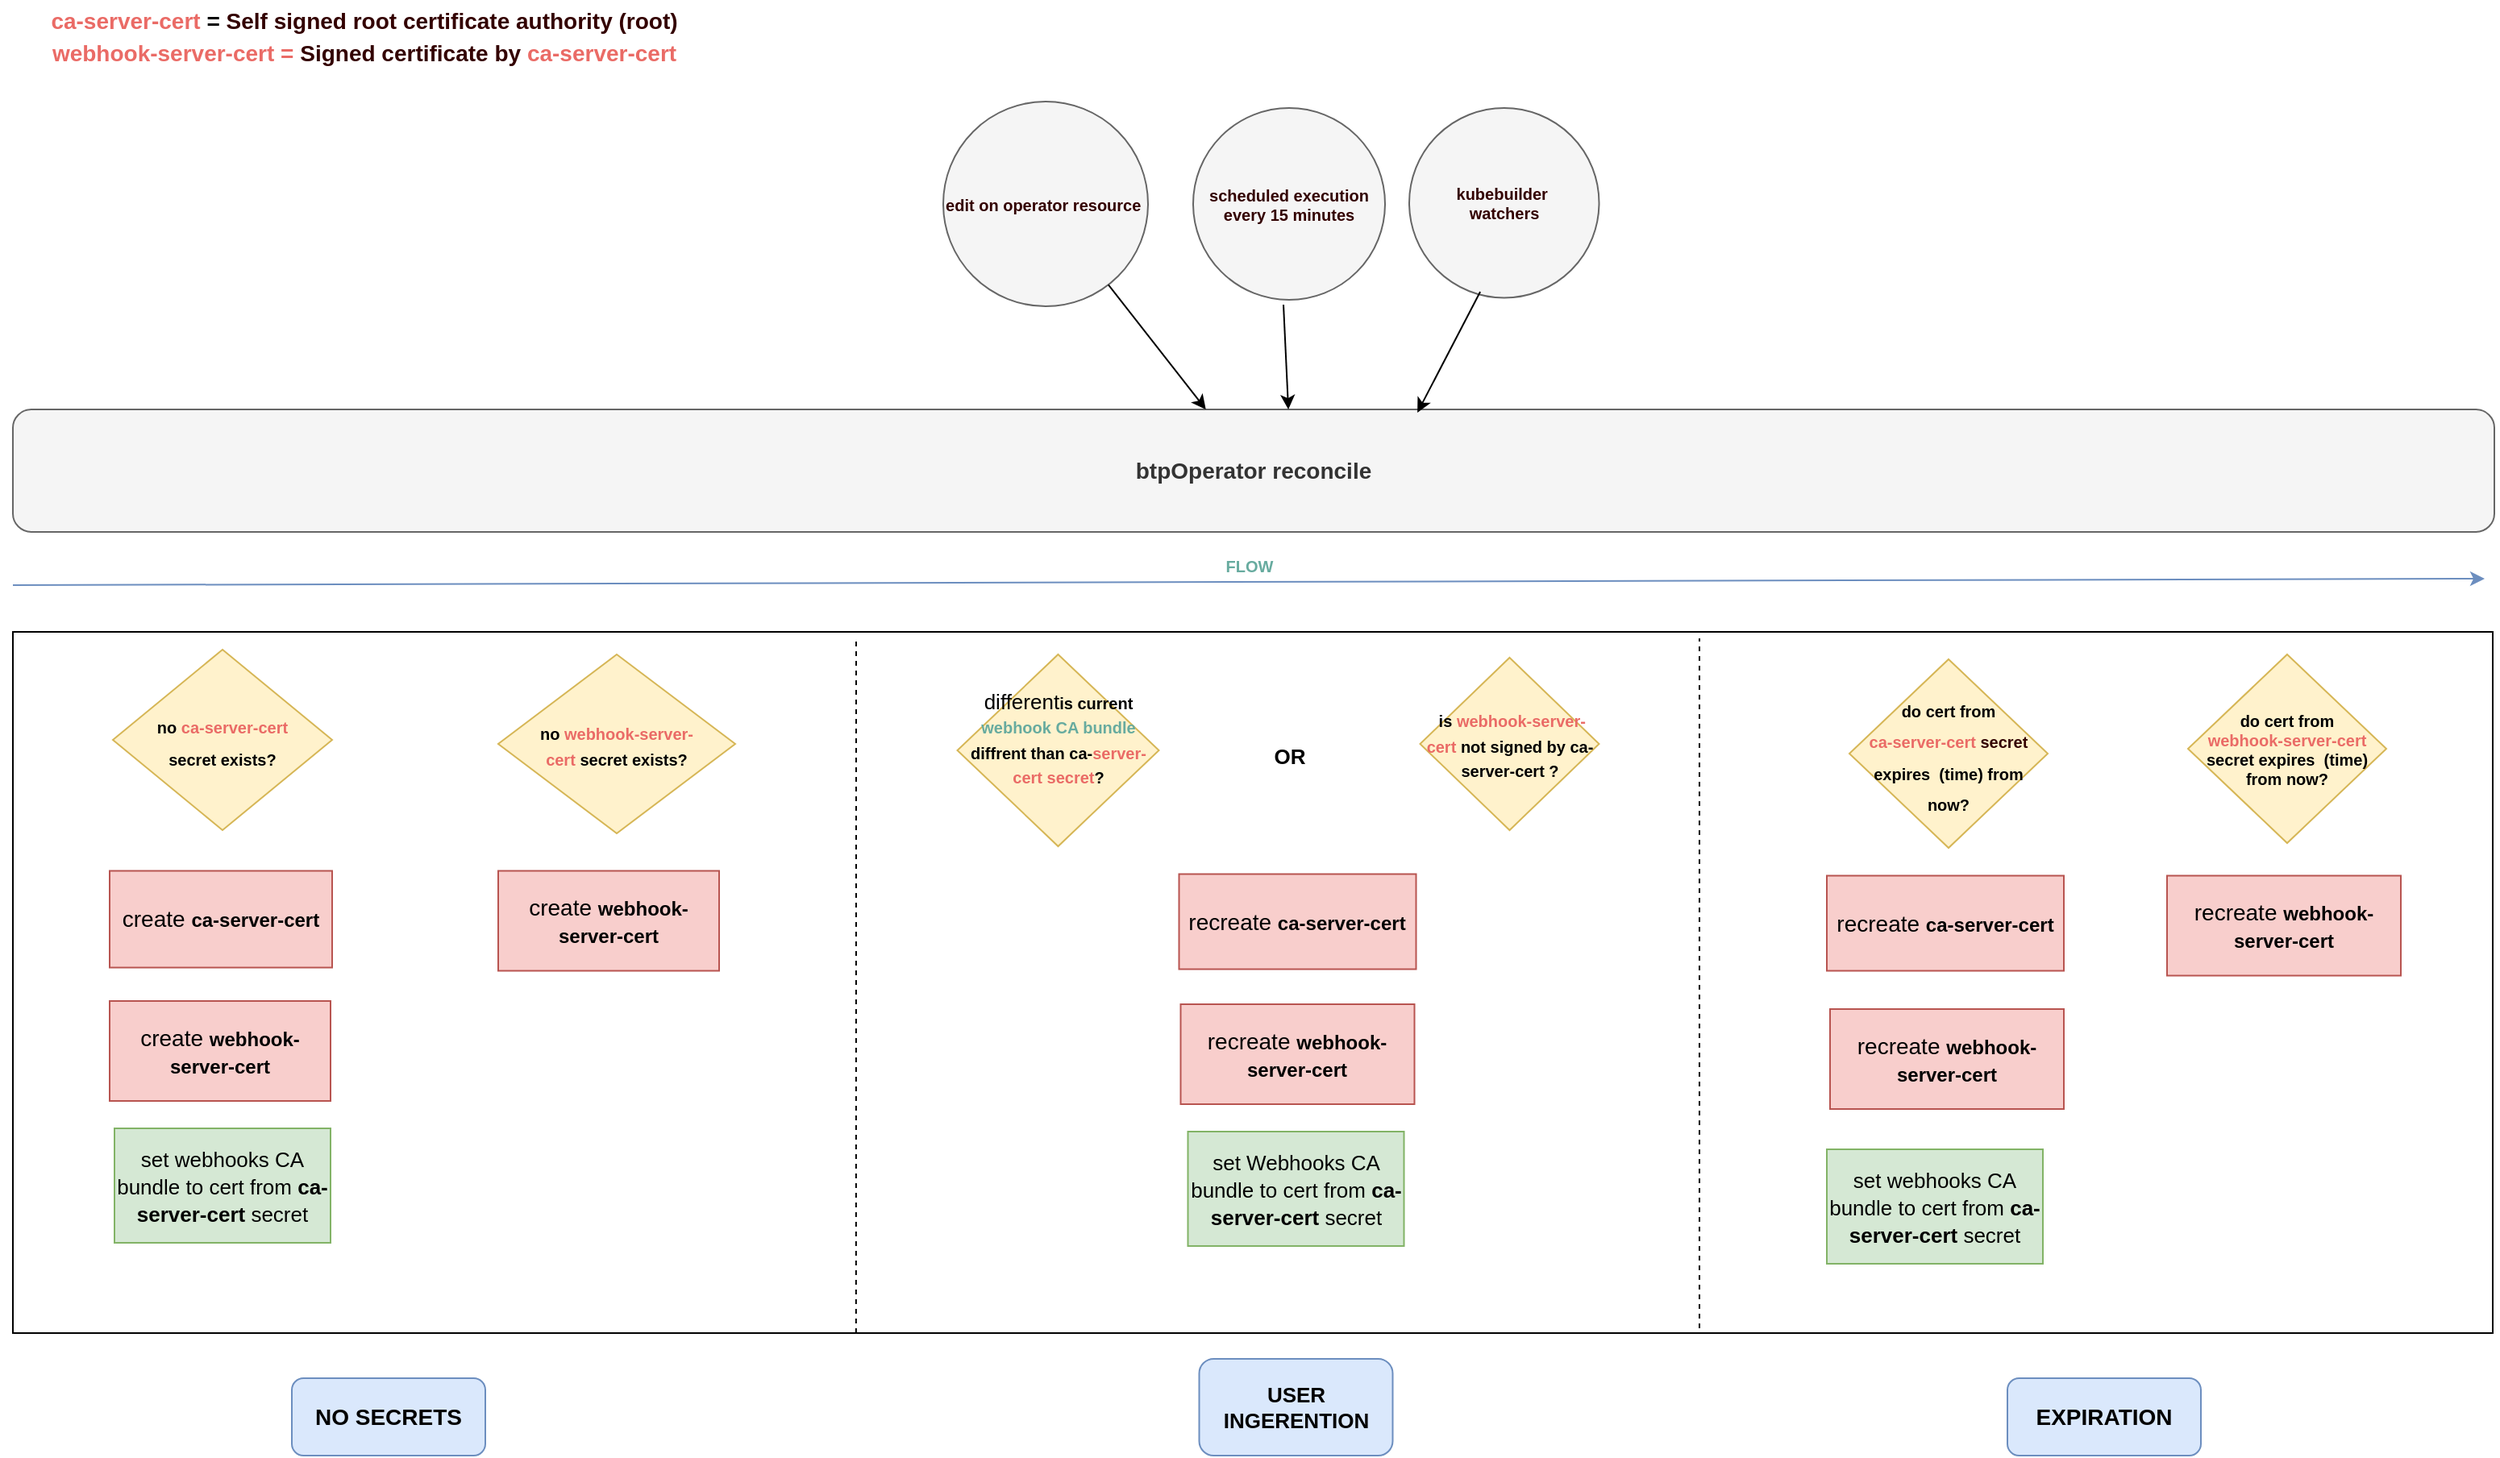 <mxfile version="20.8.16" type="device"><diagram name="Page-1" id="vyqxLwW7QJTfSOO5Ivzo"><mxGraphModel dx="573" dy="160" grid="0" gridSize="10" guides="1" tooltips="1" connect="1" arrows="1" fold="1" page="0" pageScale="1" pageWidth="827" pageHeight="1169" math="0" shadow="0"><root><mxCell id="0"/><mxCell id="1" parent="0"/><mxCell id="-tr_Jl8yfyVWpY2dG3ru-108" value="&lt;font style=&quot;font-size: 14px;&quot;&gt;&lt;b&gt;&lt;span style=&quot;border-color: var(--border-color);&quot;&gt;&lt;font style=&quot;font-size: 14px;&quot; color=&quot;#ea6b66&quot;&gt;ca-server-cert&lt;/font&gt; =&amp;nbsp;&lt;/span&gt;&lt;font color=&quot;#330000&quot;&gt;Self signed root certificate authority (root)&lt;/font&gt;&lt;br&gt;&lt;span style=&quot;border-color: var(--border-color);&quot;&gt;&lt;font style=&quot;font-size: 14px;&quot; color=&quot;#ea6b66&quot;&gt;webhook-server-cert = &lt;/font&gt;&lt;font style=&quot;font-size: 14px;&quot; color=&quot;#330000&quot;&gt;Signed certificate by &lt;/font&gt;&lt;font color=&quot;#ea6b66&quot; style=&quot;font-size: 14px;&quot;&gt;ca-server-cert&lt;/font&gt;&lt;/span&gt;&lt;/b&gt;&lt;br&gt;&lt;/font&gt;" style="text;html=1;strokeColor=none;fillColor=none;align=center;verticalAlign=middle;whiteSpace=wrap;rounded=0;fontSize=16;" vertex="1" parent="1"><mxGeometry x="468" y="1318" width="436" height="43" as="geometry"/></mxCell><mxCell id="-tr_Jl8yfyVWpY2dG3ru-122" value="&lt;b style=&quot;border-color: var(--border-color);&quot;&gt;EXPIRATION&lt;/b&gt;" style="rounded=1;whiteSpace=wrap;html=1;fontSize=14;fillColor=#dae8fc;strokeColor=#6c8ebf;" vertex="1" parent="1"><mxGeometry x="1705" y="2173" width="120" height="48" as="geometry"/></mxCell><mxCell id="-tr_Jl8yfyVWpY2dG3ru-127" value="&lt;b&gt;btpOperator reconcile&lt;/b&gt;" style="rounded=1;whiteSpace=wrap;html=1;fontSize=14;fillColor=#f5f5f5;fontColor=#333333;strokeColor=#666666;" vertex="1" parent="1"><mxGeometry x="468" y="1572" width="1539" height="76" as="geometry"/></mxCell><mxCell id="-tr_Jl8yfyVWpY2dG3ru-128" value="" style="rounded=0;whiteSpace=wrap;html=1;labelBackgroundColor=none;fontSize=16;" vertex="1" parent="1"><mxGeometry x="468" y="1710" width="1538" height="435" as="geometry"/></mxCell><mxCell id="-tr_Jl8yfyVWpY2dG3ru-131" value="&lt;div style=&quot;&quot;&gt;&lt;b style=&quot;&quot;&gt;&lt;font size=&quot;1&quot;&gt;do cert from&lt;/font&gt;&lt;br style=&quot;border-color: var(--border-color);&quot;&gt;&lt;span style=&quot;font-size: 10px; border-color: var(--border-color);&quot;&gt;&lt;font color=&quot;#ea6b66&quot;&gt;ca-server-cert&lt;/font&gt;&lt;/span&gt;&lt;span style=&quot;font-size: x-small; background-color: initial;&quot;&gt;&lt;font color=&quot;#ea6b66&quot;&gt;&amp;nbsp;&lt;/font&gt;&lt;font color=&quot;#330000&quot;&gt;secret&lt;/font&gt; expires&amp;nbsp; (time) from now?&lt;/span&gt;&lt;/b&gt;&lt;/div&gt;" style="rhombus;whiteSpace=wrap;html=1;labelBackgroundColor=none;fontSize=16;align=center;fillColor=#fff2cc;strokeColor=#d6b656;" vertex="1" parent="1"><mxGeometry x="1607" y="1727" width="123" height="117" as="geometry"/></mxCell><mxCell id="-tr_Jl8yfyVWpY2dG3ru-134" value="recreate&amp;nbsp;&lt;b style=&quot;border-color: var(--border-color); font-size: 12px;&quot;&gt;ca-server-cert&lt;/b&gt;" style="rounded=0;whiteSpace=wrap;html=1;fontSize=14;fillColor=#f8cecc;strokeColor=#b85450;" vertex="1" parent="1"><mxGeometry x="1593" y="1861.25" width="147" height="59" as="geometry"/></mxCell><mxCell id="-tr_Jl8yfyVWpY2dG3ru-135" value="recreate&amp;nbsp;&lt;b style=&quot;border-color: var(--border-color); font-size: 12px;&quot;&gt;webhook-server-cert&lt;/b&gt;" style="rounded=0;whiteSpace=wrap;html=1;fontSize=14;fillColor=#f8cecc;strokeColor=#b85450;" vertex="1" parent="1"><mxGeometry x="1595" y="1944" width="145" height="62" as="geometry"/></mxCell><mxCell id="-tr_Jl8yfyVWpY2dG3ru-149" value="&lt;b&gt;NO SECRETS&lt;/b&gt;" style="rounded=1;whiteSpace=wrap;html=1;fontSize=14;fillColor=#dae8fc;strokeColor=#6c8ebf;" vertex="1" parent="1"><mxGeometry x="641" y="2173" width="120" height="48" as="geometry"/></mxCell><mxCell id="-tr_Jl8yfyVWpY2dG3ru-159" value="&lt;b&gt;USER INGERENTION&lt;/b&gt;" style="rounded=1;whiteSpace=wrap;html=1;labelBackgroundColor=none;fontSize=13;fillColor=#dae8fc;strokeColor=#6c8ebf;" vertex="1" parent="1"><mxGeometry x="1203.75" y="2161" width="120" height="60" as="geometry"/></mxCell><mxCell id="-tr_Jl8yfyVWpY2dG3ru-160" value="different&lt;b&gt;&lt;font style=&quot;font-size: 10px;&quot;&gt;is current &lt;font color=&quot;#67ab9f&quot;&gt;webhook CA bundle&lt;/font&gt; diffrent than ca-&lt;font color=&quot;#ea6b66&quot;&gt;server-cert secret&lt;/font&gt;?&lt;br&gt;&lt;br&gt;&lt;/font&gt;&lt;/b&gt;" style="rhombus;whiteSpace=wrap;html=1;labelBackgroundColor=none;fontSize=13;fillColor=#fff2cc;strokeColor=#d6b656;" vertex="1" parent="1"><mxGeometry x="1053.75" y="1724" width="125" height="119" as="geometry"/></mxCell><mxCell id="-tr_Jl8yfyVWpY2dG3ru-161" value="&lt;b style=&quot;font-size: 10px;&quot;&gt;&amp;nbsp;is &lt;font color=&quot;#ea6b66&quot;&gt;webhook-server-cert&lt;/font&gt; not signed by ca-server-cert ?&lt;/b&gt;" style="rhombus;whiteSpace=wrap;html=1;labelBackgroundColor=none;fontSize=13;fillColor=#fff2cc;strokeColor=#d6b656;" vertex="1" parent="1"><mxGeometry x="1340.75" y="1726" width="111" height="107" as="geometry"/></mxCell><mxCell id="-tr_Jl8yfyVWpY2dG3ru-162" value="&lt;b&gt;OR&lt;/b&gt;" style="text;html=1;strokeColor=none;fillColor=none;align=center;verticalAlign=middle;whiteSpace=wrap;rounded=0;fontSize=13;" vertex="1" parent="1"><mxGeometry x="1229.75" y="1772" width="60" height="30" as="geometry"/></mxCell><mxCell id="-tr_Jl8yfyVWpY2dG3ru-172" value="&lt;font style=&quot;font-size: 10px;&quot;&gt;&lt;b&gt;&lt;font style=&quot;font-size: 10px;&quot;&gt;no&amp;nbsp;&lt;/font&gt;&lt;/b&gt;&lt;b style=&quot;border-color: var(--border-color);&quot;&gt;&lt;font color=&quot;#ea6b66&quot;&gt;ca-server-cert&lt;/font&gt;&lt;/b&gt;&lt;b&gt;&lt;font style=&quot;font-size: 10px;&quot;&gt;&lt;br&gt;&lt;/font&gt;secret&amp;nbsp;&lt;span style=&quot;border-color: var(--border-color);&quot;&gt;exists?&lt;/span&gt;&lt;/b&gt;&lt;/font&gt;" style="rhombus;whiteSpace=wrap;html=1;labelBackgroundColor=none;fontSize=16;fillColor=#fff2cc;strokeColor=#d6b656;" vertex="1" parent="1"><mxGeometry x="530" y="1721" width="136" height="112" as="geometry"/></mxCell><mxCell id="-tr_Jl8yfyVWpY2dG3ru-173" value="&lt;div style=&quot;&quot;&gt;&lt;font style=&quot;background-color: initial; font-size: 13px;&quot;&gt;set webhooks CA bundle to cert from&amp;nbsp;&lt;/font&gt;&lt;b style=&quot;background-color: initial; border-color: var(--border-color); font-size: 13px;&quot;&gt;ca-server-cert&amp;nbsp;&lt;/b&gt;&lt;span style=&quot;background-color: initial; border-color: var(--border-color); font-size: 13px;&quot;&gt;secret&lt;/span&gt;&lt;/div&gt;" style="rounded=0;whiteSpace=wrap;html=1;fontSize=14;fillColor=#d5e8d4;strokeColor=#82b366;align=center;" vertex="1" parent="1"><mxGeometry x="531" y="2018" width="134" height="71" as="geometry"/></mxCell><mxCell id="-tr_Jl8yfyVWpY2dG3ru-174" value="create&amp;nbsp;&lt;b style=&quot;border-color: var(--border-color); font-size: 12px;&quot;&gt;webhook-server-cert&lt;/b&gt;" style="rounded=0;whiteSpace=wrap;html=1;fontSize=14;fillColor=#f8cecc;strokeColor=#b85450;" vertex="1" parent="1"><mxGeometry x="528" y="1939" width="137" height="62" as="geometry"/></mxCell><mxCell id="-tr_Jl8yfyVWpY2dG3ru-175" value="create&amp;nbsp;&lt;b style=&quot;border-color: var(--border-color); font-size: 12px;&quot;&gt;ca-server-cert&lt;/b&gt;" style="rounded=0;whiteSpace=wrap;html=1;fontSize=14;fillColor=#f8cecc;strokeColor=#b85450;" vertex="1" parent="1"><mxGeometry x="528" y="1858.25" width="138" height="60" as="geometry"/></mxCell><mxCell id="-tr_Jl8yfyVWpY2dG3ru-176" value="&lt;b style=&quot;border-color: var(--border-color); font-size: 12px;&quot;&gt;&lt;b style=&quot;border-color: var(--border-color); font-size: 10px;&quot;&gt;&lt;font style=&quot;border-color: var(--border-color);&quot;&gt;no &lt;font color=&quot;#ea6b66&quot;&gt;webhook-server-cert&lt;/font&gt;&amp;nbsp;&lt;/font&gt;&lt;/b&gt;&lt;b style=&quot;border-color: var(--border-color); font-size: 10px;&quot;&gt;secret&amp;nbsp;exists?&lt;/b&gt;&lt;br&gt;&lt;/b&gt;" style="rhombus;whiteSpace=wrap;html=1;labelBackgroundColor=none;fontSize=13;fillColor=#fff2cc;strokeColor=#d6b656;" vertex="1" parent="1"><mxGeometry x="769" y="1724" width="147" height="111" as="geometry"/></mxCell><mxCell id="-tr_Jl8yfyVWpY2dG3ru-184" value="&lt;div style=&quot;font-size: 10px;&quot;&gt;&lt;b&gt;&lt;span style=&quot;font-size: x-small; background-color: initial;&quot;&gt;do&amp;nbsp;&lt;/span&gt;cert from&lt;br style=&quot;border-color: var(--border-color);&quot;&gt;&lt;span style=&quot;border-color: var(--border-color);&quot;&gt;&lt;font color=&quot;#ea6b66&quot;&gt;webhook-server-cert&lt;/font&gt; secret&amp;nbsp;&lt;/span&gt;&lt;span style=&quot;font-size: x-small; background-color: initial;&quot;&gt;expires&amp;nbsp; (time) from now?&lt;/span&gt;&lt;/b&gt;&lt;/div&gt;" style="rhombus;whiteSpace=wrap;html=1;labelBackgroundColor=none;fontSize=16;align=center;fillColor=#fff2cc;strokeColor=#d6b656;" vertex="1" parent="1"><mxGeometry x="1817" y="1724" width="123" height="117" as="geometry"/></mxCell><mxCell id="-tr_Jl8yfyVWpY2dG3ru-189" value="" style="endArrow=none;dashed=1;html=1;rounded=0;fontSize=10;fontColor=#67AB9F;" edge="1" parent="1" source="-tr_Jl8yfyVWpY2dG3ru-128"><mxGeometry width="50" height="50" relative="1" as="geometry"><mxPoint x="1461" y="1760" as="sourcePoint"/><mxPoint x="1511" y="1710" as="targetPoint"/></mxGeometry></mxCell><mxCell id="-tr_Jl8yfyVWpY2dG3ru-190" value="" style="endArrow=none;dashed=1;html=1;rounded=0;fontSize=10;fontColor=#67AB9F;exitX=0.34;exitY=1;exitDx=0;exitDy=0;exitPerimeter=0;" edge="1" parent="1" source="-tr_Jl8yfyVWpY2dG3ru-128"><mxGeometry width="50" height="50" relative="1" as="geometry"><mxPoint x="941" y="1766" as="sourcePoint"/><mxPoint x="991" y="1716" as="targetPoint"/></mxGeometry></mxCell><mxCell id="-tr_Jl8yfyVWpY2dG3ru-191" value="" style="endArrow=none;dashed=1;html=1;rounded=0;fontSize=10;fontColor=#67AB9F;" edge="1" parent="1"><mxGeometry width="50" height="50" relative="1" as="geometry"><mxPoint x="1514" y="2142" as="sourcePoint"/><mxPoint x="1514" y="1714" as="targetPoint"/></mxGeometry></mxCell><mxCell id="-tr_Jl8yfyVWpY2dG3ru-192" value="" style="endArrow=classic;html=1;rounded=0;fontSize=10;fontColor=#67AB9F;fillColor=#dae8fc;strokeColor=#6c8ebf;" edge="1" parent="1"><mxGeometry width="50" height="50" relative="1" as="geometry"><mxPoint x="468" y="1681" as="sourcePoint"/><mxPoint x="2001" y="1677" as="targetPoint"/></mxGeometry></mxCell><mxCell id="-tr_Jl8yfyVWpY2dG3ru-200" value="&lt;b&gt;FLOW&lt;/b&gt;" style="text;html=1;strokeColor=none;fillColor=none;align=center;verticalAlign=middle;whiteSpace=wrap;rounded=0;fontSize=10;fontColor=#67AB9F;" vertex="1" parent="1"><mxGeometry x="1205" y="1654" width="60" height="30" as="geometry"/></mxCell><mxCell id="-tr_Jl8yfyVWpY2dG3ru-206" value="&lt;font color=&quot;#330000&quot;&gt;&lt;b&gt;scheduled execution every 15 minutes&lt;/b&gt;&lt;/font&gt;" style="ellipse;whiteSpace=wrap;html=1;aspect=fixed;labelBackgroundColor=none;fontSize=10;fontColor=#333333;fillColor=#f5f5f5;strokeColor=#666666;" vertex="1" parent="1"><mxGeometry x="1200" y="1385" width="119" height="119" as="geometry"/></mxCell><mxCell id="-tr_Jl8yfyVWpY2dG3ru-207" value="&lt;font size=&quot;1&quot; color=&quot;#330000&quot; style=&quot;&quot;&gt;&lt;b style=&quot;&quot;&gt;edit on operator resource&amp;nbsp;&lt;/b&gt;&lt;/font&gt;" style="ellipse;whiteSpace=wrap;html=1;aspect=fixed;labelBackgroundColor=none;fontSize=10;fontColor=#333333;fillColor=#f5f5f5;strokeColor=#666666;" vertex="1" parent="1"><mxGeometry x="1045" y="1381" width="127" height="127" as="geometry"/></mxCell><mxCell id="-tr_Jl8yfyVWpY2dG3ru-208" value="&lt;b style=&quot;&quot;&gt;&lt;font color=&quot;#330000&quot;&gt;kubebuilder&amp;nbsp;&lt;br&gt;watchers&lt;/font&gt;&lt;/b&gt;" style="ellipse;whiteSpace=wrap;html=1;aspect=fixed;labelBackgroundColor=none;fontSize=10;fontColor=#333333;fillColor=#f5f5f5;strokeColor=#666666;" vertex="1" parent="1"><mxGeometry x="1334" y="1385" width="117.75" height="117.75" as="geometry"/></mxCell><mxCell id="-tr_Jl8yfyVWpY2dG3ru-214" value="" style="endArrow=classic;html=1;rounded=0;fontSize=10;fontColor=#330000;" edge="1" parent="1" source="-tr_Jl8yfyVWpY2dG3ru-207" target="-tr_Jl8yfyVWpY2dG3ru-127"><mxGeometry width="50" height="50" relative="1" as="geometry"><mxPoint x="1110" y="1525" as="sourcePoint"/><mxPoint x="1160" y="1475" as="targetPoint"/></mxGeometry></mxCell><mxCell id="-tr_Jl8yfyVWpY2dG3ru-215" value="" style="endArrow=classic;html=1;rounded=0;fontSize=10;fontColor=#330000;entryX=0.514;entryY=0;entryDx=0;entryDy=0;entryPerimeter=0;" edge="1" parent="1" target="-tr_Jl8yfyVWpY2dG3ru-127"><mxGeometry width="50" height="50" relative="1" as="geometry"><mxPoint x="1256" y="1507" as="sourcePoint"/><mxPoint x="1306" y="1457" as="targetPoint"/></mxGeometry></mxCell><mxCell id="-tr_Jl8yfyVWpY2dG3ru-216" value="" style="endArrow=classic;html=1;rounded=0;fontSize=10;fontColor=#330000;entryX=0.566;entryY=0.026;entryDx=0;entryDy=0;entryPerimeter=0;exitX=0.374;exitY=0.968;exitDx=0;exitDy=0;exitPerimeter=0;" edge="1" parent="1" source="-tr_Jl8yfyVWpY2dG3ru-208" target="-tr_Jl8yfyVWpY2dG3ru-127"><mxGeometry width="50" height="50" relative="1" as="geometry"><mxPoint x="1370" y="1503" as="sourcePoint"/><mxPoint x="1420" y="1453" as="targetPoint"/></mxGeometry></mxCell><mxCell id="-tr_Jl8yfyVWpY2dG3ru-217" value="create&amp;nbsp;&lt;b style=&quot;border-color: var(--border-color); font-size: 12px;&quot;&gt;webhook-server-cert&lt;/b&gt;" style="rounded=0;whiteSpace=wrap;html=1;fontSize=14;fillColor=#f8cecc;strokeColor=#b85450;" vertex="1" parent="1"><mxGeometry x="769" y="1858.25" width="137" height="62" as="geometry"/></mxCell><mxCell id="-tr_Jl8yfyVWpY2dG3ru-218" value="&lt;div style=&quot;&quot;&gt;&lt;font style=&quot;background-color: initial; font-size: 13px;&quot;&gt;set webhooks CA bundle to cert from&amp;nbsp;&lt;/font&gt;&lt;b style=&quot;background-color: initial; border-color: var(--border-color); font-size: 13px;&quot;&gt;ca-server-cert&amp;nbsp;&lt;/b&gt;&lt;span style=&quot;background-color: initial; border-color: var(--border-color); font-size: 13px;&quot;&gt;secret&lt;/span&gt;&lt;/div&gt;" style="rounded=0;whiteSpace=wrap;html=1;fontSize=14;fillColor=#d5e8d4;strokeColor=#82b366;align=center;" vertex="1" parent="1"><mxGeometry x="1593" y="2031" width="134" height="71" as="geometry"/></mxCell><mxCell id="-tr_Jl8yfyVWpY2dG3ru-219" value="&lt;div style=&quot;&quot;&gt;&lt;font style=&quot;background-color: initial; font-size: 13px;&quot;&gt;set Webhooks CA bundle to cert from&amp;nbsp;&lt;/font&gt;&lt;b style=&quot;background-color: initial; border-color: var(--border-color); font-size: 13px;&quot;&gt;ca-server-cert&amp;nbsp;&lt;/b&gt;&lt;span style=&quot;background-color: initial; border-color: var(--border-color); font-size: 13px;&quot;&gt;secret&lt;/span&gt;&lt;/div&gt;" style="rounded=0;whiteSpace=wrap;html=1;fontSize=14;fillColor=#d5e8d4;strokeColor=#82b366;align=center;" vertex="1" parent="1"><mxGeometry x="1196.75" y="2020" width="134" height="71" as="geometry"/></mxCell><mxCell id="-tr_Jl8yfyVWpY2dG3ru-220" value="recreate&amp;nbsp;&lt;b style=&quot;border-color: var(--border-color); font-size: 12px;&quot;&gt;webhook-server-cert&lt;/b&gt;" style="rounded=0;whiteSpace=wrap;html=1;fontSize=14;fillColor=#f8cecc;strokeColor=#b85450;" vertex="1" parent="1"><mxGeometry x="1804" y="1861.25" width="145" height="62" as="geometry"/></mxCell><mxCell id="-tr_Jl8yfyVWpY2dG3ru-221" value="recreate&amp;nbsp;&lt;b style=&quot;border-color: var(--border-color); font-size: 12px;&quot;&gt;ca-server-cert&lt;/b&gt;" style="rounded=0;whiteSpace=wrap;html=1;fontSize=14;fillColor=#f8cecc;strokeColor=#b85450;" vertex="1" parent="1"><mxGeometry x="1191.25" y="1860.25" width="147" height="59" as="geometry"/></mxCell><mxCell id="-tr_Jl8yfyVWpY2dG3ru-222" value="recreate&amp;nbsp;&lt;b style=&quot;border-color: var(--border-color); font-size: 12px;&quot;&gt;webhook-server-cert&lt;/b&gt;" style="rounded=0;whiteSpace=wrap;html=1;fontSize=14;fillColor=#f8cecc;strokeColor=#b85450;" vertex="1" parent="1"><mxGeometry x="1192.25" y="1941" width="145" height="62" as="geometry"/></mxCell></root></mxGraphModel></diagram></mxfile>